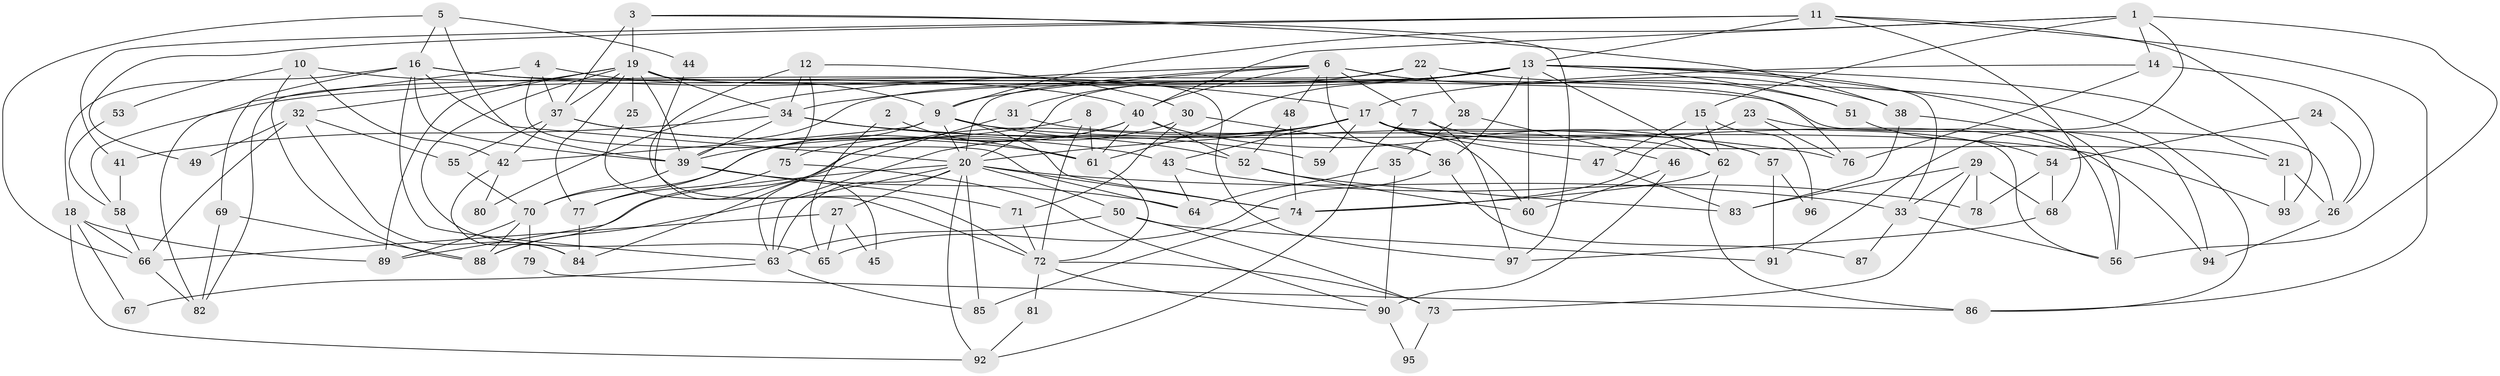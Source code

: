 // original degree distribution, {6: 0.07246376811594203, 2: 0.13768115942028986, 5: 0.18840579710144928, 4: 0.3333333333333333, 3: 0.2246376811594203, 7: 0.014492753623188406, 9: 0.007246376811594203, 8: 0.021739130434782608}
// Generated by graph-tools (version 1.1) at 2025/50/03/04/25 22:50:47]
// undirected, 97 vertices, 217 edges
graph export_dot {
  node [color=gray90,style=filled];
  1;
  2;
  3;
  4;
  5;
  6;
  7;
  8;
  9;
  10;
  11;
  12;
  13;
  14;
  15;
  16;
  17;
  18;
  19;
  20;
  21;
  22;
  23;
  24;
  25;
  26;
  27;
  28;
  29;
  30;
  31;
  32;
  33;
  34;
  35;
  36;
  37;
  38;
  39;
  40;
  41;
  42;
  43;
  44;
  45;
  46;
  47;
  48;
  49;
  50;
  51;
  52;
  53;
  54;
  55;
  56;
  57;
  58;
  59;
  60;
  61;
  62;
  63;
  64;
  65;
  66;
  67;
  68;
  69;
  70;
  71;
  72;
  73;
  74;
  75;
  76;
  77;
  78;
  79;
  80;
  81;
  82;
  83;
  84;
  85;
  86;
  87;
  88;
  89;
  90;
  91;
  92;
  93;
  94;
  95;
  96;
  97;
  1 -- 9 [weight=1.0];
  1 -- 14 [weight=1.0];
  1 -- 15 [weight=1.0];
  1 -- 40 [weight=1.0];
  1 -- 56 [weight=1.0];
  1 -- 91 [weight=1.0];
  2 -- 61 [weight=1.0];
  2 -- 65 [weight=1.0];
  3 -- 19 [weight=2.0];
  3 -- 37 [weight=1.0];
  3 -- 38 [weight=1.0];
  3 -- 97 [weight=1.0];
  4 -- 9 [weight=1.0];
  4 -- 37 [weight=1.0];
  4 -- 64 [weight=1.0];
  4 -- 82 [weight=1.0];
  5 -- 16 [weight=1.0];
  5 -- 39 [weight=1.0];
  5 -- 44 [weight=1.0];
  5 -- 66 [weight=1.0];
  6 -- 7 [weight=1.0];
  6 -- 9 [weight=1.0];
  6 -- 20 [weight=1.0];
  6 -- 36 [weight=2.0];
  6 -- 38 [weight=2.0];
  6 -- 40 [weight=1.0];
  6 -- 48 [weight=1.0];
  6 -- 51 [weight=1.0];
  6 -- 80 [weight=1.0];
  7 -- 57 [weight=1.0];
  7 -- 92 [weight=1.0];
  7 -- 97 [weight=1.0];
  8 -- 39 [weight=1.0];
  8 -- 61 [weight=1.0];
  8 -- 72 [weight=1.0];
  9 -- 20 [weight=2.0];
  9 -- 42 [weight=1.0];
  9 -- 52 [weight=1.0];
  9 -- 74 [weight=2.0];
  9 -- 77 [weight=1.0];
  9 -- 93 [weight=1.0];
  10 -- 40 [weight=1.0];
  10 -- 42 [weight=1.0];
  10 -- 53 [weight=1.0];
  10 -- 88 [weight=1.0];
  11 -- 13 [weight=1.0];
  11 -- 41 [weight=1.0];
  11 -- 49 [weight=1.0];
  11 -- 68 [weight=1.0];
  11 -- 86 [weight=1.0];
  11 -- 93 [weight=1.0];
  12 -- 30 [weight=1.0];
  12 -- 34 [weight=1.0];
  12 -- 45 [weight=1.0];
  12 -- 75 [weight=1.0];
  13 -- 20 [weight=1.0];
  13 -- 21 [weight=1.0];
  13 -- 33 [weight=1.0];
  13 -- 34 [weight=1.0];
  13 -- 36 [weight=1.0];
  13 -- 39 [weight=1.0];
  13 -- 51 [weight=1.0];
  13 -- 56 [weight=1.0];
  13 -- 58 [weight=1.0];
  13 -- 60 [weight=1.0];
  13 -- 61 [weight=1.0];
  13 -- 62 [weight=1.0];
  14 -- 17 [weight=1.0];
  14 -- 26 [weight=1.0];
  14 -- 76 [weight=1.0];
  15 -- 47 [weight=1.0];
  15 -- 62 [weight=1.0];
  15 -- 96 [weight=1.0];
  16 -- 17 [weight=1.0];
  16 -- 18 [weight=1.0];
  16 -- 20 [weight=2.0];
  16 -- 26 [weight=1.0];
  16 -- 39 [weight=2.0];
  16 -- 63 [weight=1.0];
  16 -- 69 [weight=1.0];
  17 -- 20 [weight=2.0];
  17 -- 21 [weight=1.0];
  17 -- 43 [weight=1.0];
  17 -- 47 [weight=2.0];
  17 -- 56 [weight=1.0];
  17 -- 59 [weight=1.0];
  17 -- 60 [weight=1.0];
  17 -- 63 [weight=1.0];
  17 -- 88 [weight=1.0];
  17 -- 94 [weight=1.0];
  18 -- 66 [weight=1.0];
  18 -- 67 [weight=1.0];
  18 -- 89 [weight=1.0];
  18 -- 92 [weight=1.0];
  19 -- 25 [weight=2.0];
  19 -- 32 [weight=1.0];
  19 -- 34 [weight=1.0];
  19 -- 37 [weight=2.0];
  19 -- 39 [weight=1.0];
  19 -- 65 [weight=1.0];
  19 -- 76 [weight=1.0];
  19 -- 77 [weight=1.0];
  19 -- 89 [weight=1.0];
  19 -- 97 [weight=1.0];
  20 -- 27 [weight=1.0];
  20 -- 33 [weight=2.0];
  20 -- 50 [weight=1.0];
  20 -- 63 [weight=1.0];
  20 -- 74 [weight=2.0];
  20 -- 85 [weight=1.0];
  20 -- 88 [weight=1.0];
  20 -- 89 [weight=1.0];
  20 -- 92 [weight=1.0];
  21 -- 26 [weight=1.0];
  21 -- 93 [weight=1.0];
  22 -- 28 [weight=1.0];
  22 -- 31 [weight=1.0];
  22 -- 82 [weight=1.0];
  22 -- 86 [weight=1.0];
  23 -- 74 [weight=1.0];
  23 -- 76 [weight=1.0];
  23 -- 94 [weight=1.0];
  24 -- 26 [weight=1.0];
  24 -- 54 [weight=1.0];
  25 -- 72 [weight=1.0];
  26 -- 94 [weight=1.0];
  27 -- 45 [weight=1.0];
  27 -- 65 [weight=1.0];
  27 -- 66 [weight=1.0];
  28 -- 35 [weight=1.0];
  28 -- 46 [weight=1.0];
  29 -- 33 [weight=1.0];
  29 -- 68 [weight=1.0];
  29 -- 73 [weight=1.0];
  29 -- 78 [weight=1.0];
  29 -- 83 [weight=1.0];
  30 -- 36 [weight=1.0];
  30 -- 71 [weight=1.0];
  30 -- 84 [weight=1.0];
  31 -- 62 [weight=1.0];
  31 -- 63 [weight=1.0];
  32 -- 49 [weight=1.0];
  32 -- 55 [weight=1.0];
  32 -- 66 [weight=1.0];
  32 -- 84 [weight=1.0];
  33 -- 56 [weight=1.0];
  33 -- 87 [weight=1.0];
  34 -- 39 [weight=1.0];
  34 -- 41 [weight=1.0];
  34 -- 59 [weight=1.0];
  34 -- 76 [weight=1.0];
  35 -- 64 [weight=1.0];
  35 -- 90 [weight=1.0];
  36 -- 65 [weight=1.0];
  36 -- 87 [weight=1.0];
  37 -- 42 [weight=1.0];
  37 -- 43 [weight=1.0];
  37 -- 55 [weight=1.0];
  37 -- 61 [weight=1.0];
  38 -- 56 [weight=1.0];
  38 -- 83 [weight=1.0];
  39 -- 64 [weight=1.0];
  39 -- 70 [weight=1.0];
  39 -- 71 [weight=1.0];
  40 -- 52 [weight=1.0];
  40 -- 57 [weight=1.0];
  40 -- 61 [weight=1.0];
  40 -- 70 [weight=2.0];
  40 -- 75 [weight=2.0];
  41 -- 58 [weight=1.0];
  42 -- 80 [weight=1.0];
  42 -- 84 [weight=1.0];
  43 -- 64 [weight=1.0];
  43 -- 78 [weight=1.0];
  44 -- 72 [weight=1.0];
  46 -- 60 [weight=1.0];
  46 -- 90 [weight=1.0];
  47 -- 83 [weight=1.0];
  48 -- 52 [weight=1.0];
  48 -- 74 [weight=1.0];
  50 -- 63 [weight=1.0];
  50 -- 73 [weight=1.0];
  50 -- 91 [weight=1.0];
  51 -- 54 [weight=1.0];
  52 -- 60 [weight=1.0];
  52 -- 83 [weight=1.0];
  53 -- 58 [weight=1.0];
  54 -- 68 [weight=1.0];
  54 -- 78 [weight=1.0];
  55 -- 70 [weight=1.0];
  57 -- 91 [weight=1.0];
  57 -- 96 [weight=1.0];
  58 -- 66 [weight=1.0];
  61 -- 72 [weight=1.0];
  62 -- 74 [weight=1.0];
  62 -- 86 [weight=1.0];
  63 -- 67 [weight=1.0];
  63 -- 85 [weight=1.0];
  66 -- 82 [weight=1.0];
  68 -- 97 [weight=1.0];
  69 -- 82 [weight=1.0];
  69 -- 88 [weight=1.0];
  70 -- 79 [weight=1.0];
  70 -- 88 [weight=1.0];
  70 -- 89 [weight=1.0];
  71 -- 72 [weight=1.0];
  72 -- 73 [weight=1.0];
  72 -- 81 [weight=1.0];
  72 -- 90 [weight=1.0];
  73 -- 95 [weight=1.0];
  74 -- 85 [weight=1.0];
  75 -- 77 [weight=1.0];
  75 -- 90 [weight=1.0];
  77 -- 84 [weight=1.0];
  79 -- 86 [weight=1.0];
  81 -- 92 [weight=1.0];
  90 -- 95 [weight=1.0];
}
